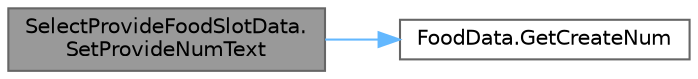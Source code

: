 digraph "SelectProvideFoodSlotData.SetProvideNumText"
{
 // LATEX_PDF_SIZE
  bgcolor="transparent";
  edge [fontname=Helvetica,fontsize=10,labelfontname=Helvetica,labelfontsize=10];
  node [fontname=Helvetica,fontsize=10,shape=box,height=0.2,width=0.4];
  rankdir="LR";
  Node1 [id="Node000001",label="SelectProvideFoodSlotData.\lSetProvideNumText",height=0.2,width=0.4,color="gray40", fillcolor="grey60", style="filled", fontcolor="black",tooltip=" "];
  Node1 -> Node2 [id="edge2_Node000001_Node000002",color="steelblue1",style="solid",tooltip=" "];
  Node2 [id="Node000002",label="FoodData.GetCreateNum",height=0.2,width=0.4,color="grey40", fillcolor="white", style="filled",URL="$class_food_data.html#afeebe5f74b9700c3c74f242e680b8754",tooltip="引数料理が作成できる数を確認するメソッド"];
}
